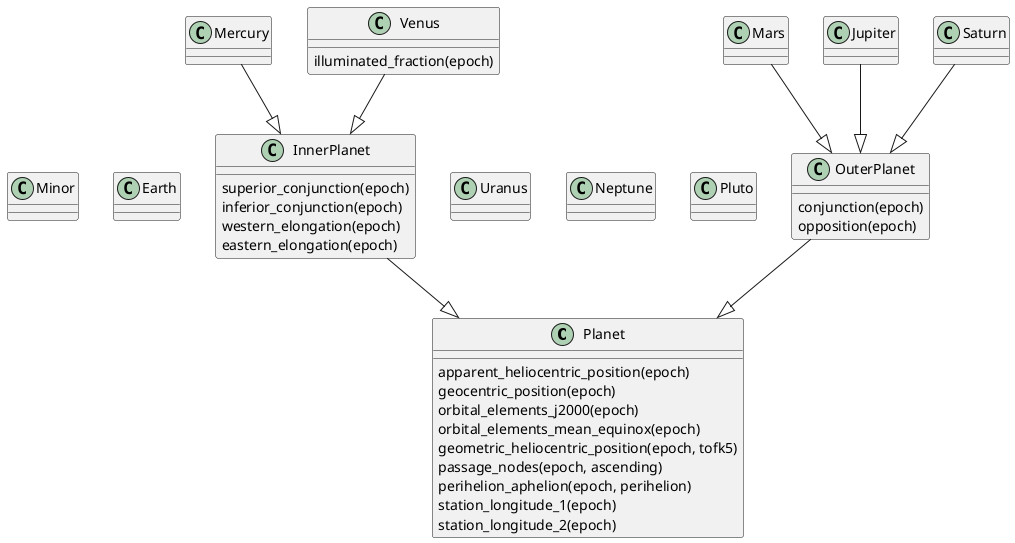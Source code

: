 @startuml

'left to right direction
top to bottom direction

skinparam linetype polyline
'skinparam linetype ortho

class Planet {
    apparent_heliocentric_position(epoch)
    geocentric_position(epoch)
    orbital_elements_j2000(epoch)
    orbital_elements_mean_equinox(epoch)
    geometric_heliocentric_position(epoch, tofk5)
    passage_nodes(epoch, ascending)
    perihelion_aphelion(epoch, perihelion)
    station_longitude_1(epoch)
    station_longitude_2(epoch)
}

class InnerPlanet {
	superior_conjunction(epoch)
	inferior_conjunction(epoch)
	western_elongation(epoch)
	eastern_elongation(epoch)
}

class OuterPlanet {
	conjunction(epoch)
	opposition(epoch)
}


class Earth {
}

class Mercury {
}

class Venus {
	illuminated_fraction(epoch)
}

class Mars {
}

class Jupiter {
}

class Saturn {
}

class Uranus {
}

class Neptune {
}

class Pluto {
}

class Minor{
}

InnerPlanet --|> Planet
OuterPlanet --|> Planet
Mercury --|> InnerPlanet
Venus --|> InnerPlanet
Mars --|> OuterPlanet
Minor -[hidden]|> OuterPlanet
Jupiter --|> OuterPlanet
Saturn --|> OuterPlanet
Uranus -[hidden]|> OuterPlanet
Neptune -[hidden]|> OuterPlanet
Pluto -[hidden]|> OuterPlanet
Earth -[hidden]|> InnerPlanet
Earth -[hidden]|> OuterPlanet


@enduml